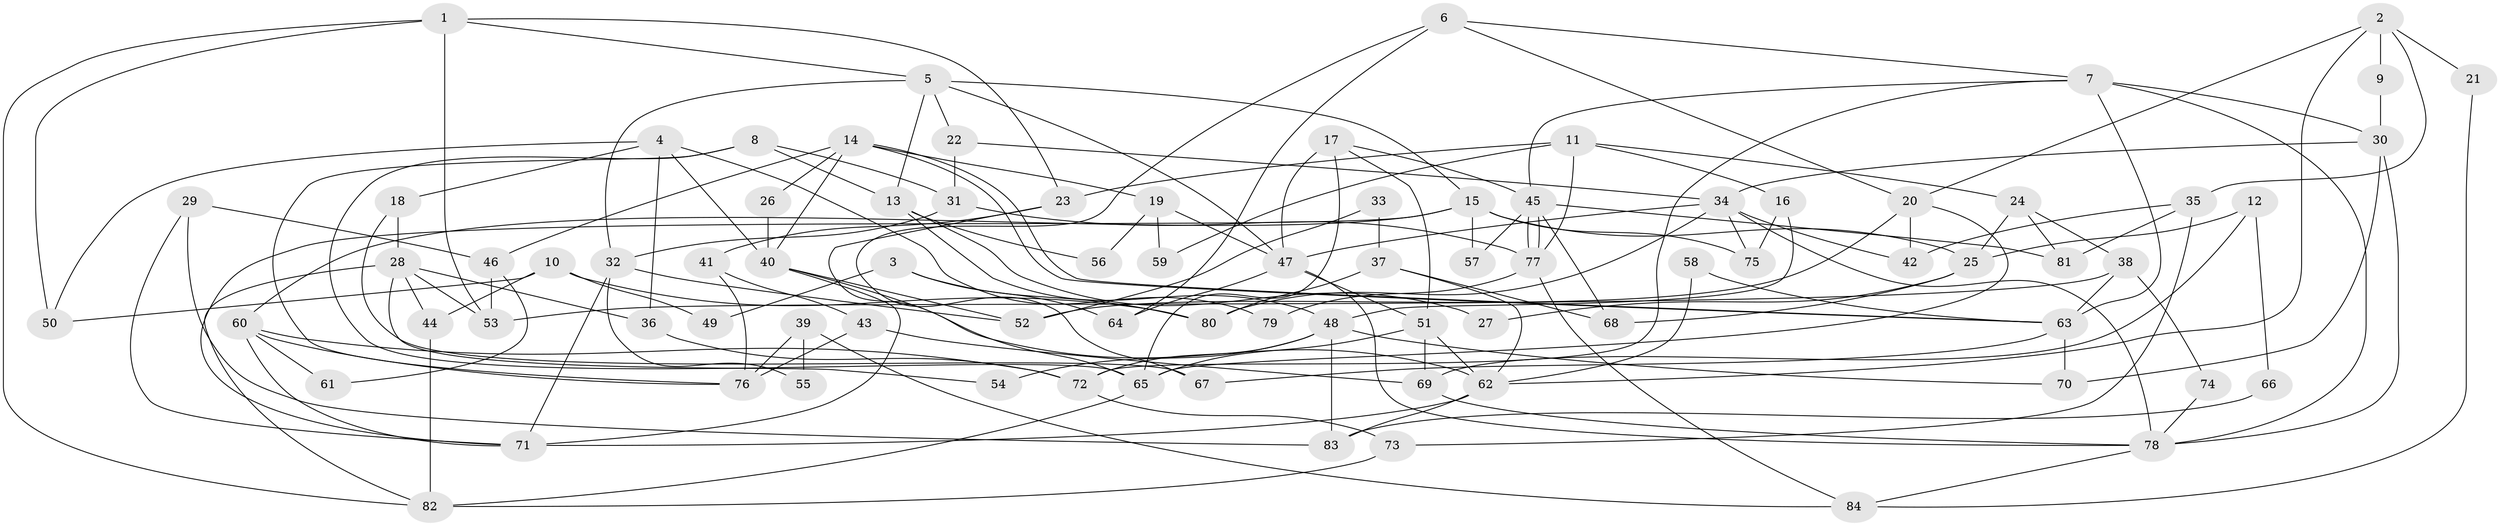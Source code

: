 // coarse degree distribution, {7: 0.12962962962962962, 10: 0.018518518518518517, 5: 0.2037037037037037, 9: 0.018518518518518517, 8: 0.09259259259259259, 4: 0.09259259259259259, 2: 0.24074074074074073, 6: 0.14814814814814814, 3: 0.05555555555555555}
// Generated by graph-tools (version 1.1) at 2025/41/03/06/25 10:41:54]
// undirected, 84 vertices, 168 edges
graph export_dot {
graph [start="1"]
  node [color=gray90,style=filled];
  1;
  2;
  3;
  4;
  5;
  6;
  7;
  8;
  9;
  10;
  11;
  12;
  13;
  14;
  15;
  16;
  17;
  18;
  19;
  20;
  21;
  22;
  23;
  24;
  25;
  26;
  27;
  28;
  29;
  30;
  31;
  32;
  33;
  34;
  35;
  36;
  37;
  38;
  39;
  40;
  41;
  42;
  43;
  44;
  45;
  46;
  47;
  48;
  49;
  50;
  51;
  52;
  53;
  54;
  55;
  56;
  57;
  58;
  59;
  60;
  61;
  62;
  63;
  64;
  65;
  66;
  67;
  68;
  69;
  70;
  71;
  72;
  73;
  74;
  75;
  76;
  77;
  78;
  79;
  80;
  81;
  82;
  83;
  84;
  1 -- 82;
  1 -- 5;
  1 -- 23;
  1 -- 50;
  1 -- 53;
  2 -- 20;
  2 -- 35;
  2 -- 9;
  2 -- 21;
  2 -- 62;
  3 -- 64;
  3 -- 80;
  3 -- 49;
  4 -- 40;
  4 -- 36;
  4 -- 18;
  4 -- 50;
  4 -- 79;
  5 -- 15;
  5 -- 47;
  5 -- 13;
  5 -- 22;
  5 -- 32;
  6 -- 7;
  6 -- 67;
  6 -- 20;
  6 -- 64;
  7 -- 78;
  7 -- 45;
  7 -- 30;
  7 -- 63;
  7 -- 72;
  8 -- 31;
  8 -- 65;
  8 -- 13;
  8 -- 76;
  9 -- 30;
  10 -- 50;
  10 -- 44;
  10 -- 49;
  10 -- 80;
  11 -- 77;
  11 -- 16;
  11 -- 23;
  11 -- 24;
  11 -- 59;
  12 -- 25;
  12 -- 69;
  12 -- 66;
  13 -- 27;
  13 -- 48;
  13 -- 56;
  14 -- 63;
  14 -- 63;
  14 -- 40;
  14 -- 19;
  14 -- 26;
  14 -- 46;
  15 -- 71;
  15 -- 60;
  15 -- 25;
  15 -- 57;
  15 -- 75;
  16 -- 75;
  16 -- 48;
  17 -- 47;
  17 -- 51;
  17 -- 45;
  17 -- 65;
  18 -- 28;
  18 -- 67;
  19 -- 47;
  19 -- 56;
  19 -- 59;
  20 -- 65;
  20 -- 42;
  20 -- 52;
  21 -- 84;
  22 -- 34;
  22 -- 31;
  23 -- 41;
  23 -- 65;
  24 -- 25;
  24 -- 38;
  24 -- 81;
  25 -- 68;
  25 -- 27;
  26 -- 40;
  28 -- 82;
  28 -- 53;
  28 -- 36;
  28 -- 44;
  28 -- 54;
  29 -- 83;
  29 -- 46;
  29 -- 71;
  30 -- 78;
  30 -- 34;
  30 -- 70;
  31 -- 32;
  31 -- 77;
  32 -- 71;
  32 -- 52;
  32 -- 55;
  33 -- 37;
  33 -- 52;
  34 -- 47;
  34 -- 42;
  34 -- 75;
  34 -- 78;
  34 -- 80;
  35 -- 42;
  35 -- 81;
  35 -- 73;
  36 -- 72;
  37 -- 80;
  37 -- 62;
  37 -- 68;
  38 -- 63;
  38 -- 53;
  38 -- 74;
  39 -- 84;
  39 -- 76;
  39 -- 55;
  40 -- 62;
  40 -- 52;
  40 -- 71;
  41 -- 76;
  41 -- 43;
  43 -- 76;
  43 -- 69;
  44 -- 82;
  45 -- 77;
  45 -- 77;
  45 -- 57;
  45 -- 68;
  45 -- 81;
  46 -- 53;
  46 -- 61;
  47 -- 78;
  47 -- 51;
  47 -- 64;
  48 -- 70;
  48 -- 54;
  48 -- 72;
  48 -- 83;
  51 -- 62;
  51 -- 65;
  51 -- 69;
  58 -- 63;
  58 -- 62;
  60 -- 72;
  60 -- 71;
  60 -- 61;
  60 -- 76;
  62 -- 71;
  62 -- 83;
  63 -- 67;
  63 -- 70;
  65 -- 82;
  66 -- 83;
  69 -- 78;
  72 -- 73;
  73 -- 82;
  74 -- 78;
  77 -- 79;
  77 -- 84;
  78 -- 84;
}
